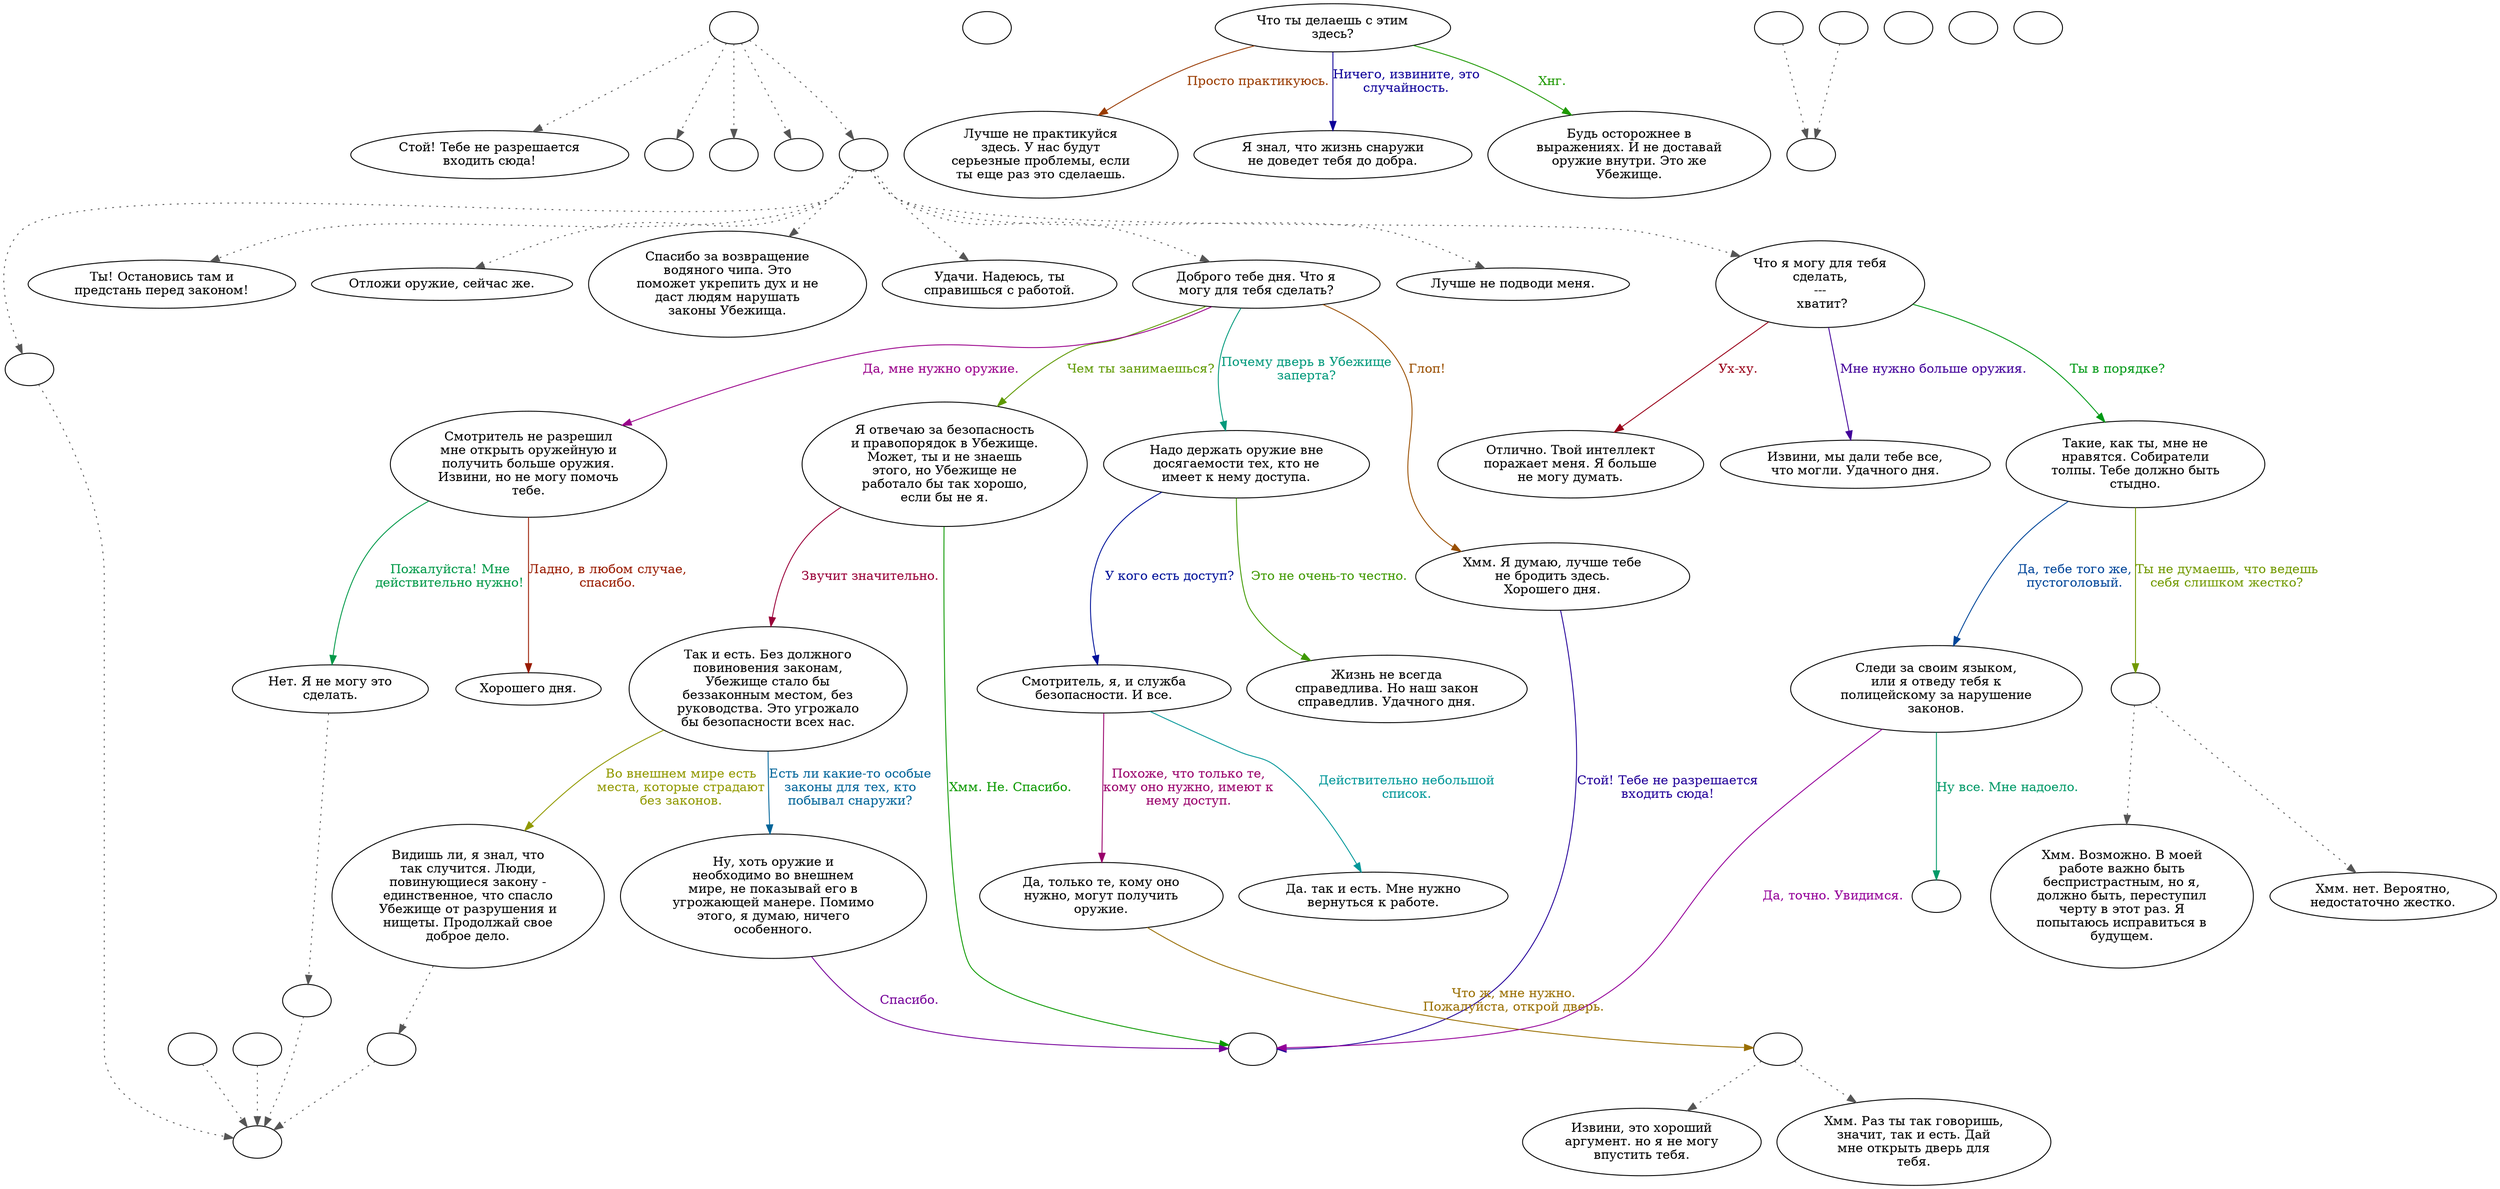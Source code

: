 digraph officer {
  "start" [style=filled       fillcolor="#FFFFFF"       color="#000000"]
  "start" -> "critter_p_proc" [style=dotted color="#555555"]
  "start" -> "destroy_p_proc" [style=dotted color="#555555"]
  "start" -> "map_enter_p_proc" [style=dotted color="#555555"]
  "start" -> "pickup_p_proc" [style=dotted color="#555555"]
  "start" -> "talk_p_proc" [style=dotted color="#555555"]
  "start" [label=""]
  "critter_p_proc" [style=filled       fillcolor="#FFFFFF"       color="#000000"]
  "critter_p_proc" [label="Стой! Тебе не разрешается\nвходить сюда!"]
  "damage_p_proc" [style=filled       fillcolor="#FFFFFF"       color="#000000"]
  "damage_p_proc" [label=""]
  "destroy_p_proc" [style=filled       fillcolor="#FFFFFF"       color="#000000"]
  "destroy_p_proc" [label=""]
  "map_enter_p_proc" [style=filled       fillcolor="#FFFFFF"       color="#000000"]
  "map_enter_p_proc" [label=""]
  "pickup_p_proc" [style=filled       fillcolor="#FFFFFF"       color="#000000"]
  "pickup_p_proc" [label=""]
  "talk_p_proc" [style=filled       fillcolor="#FFFFFF"       color="#000000"]
  "talk_p_proc" -> "get_reaction" [style=dotted color="#555555"]
  "talk_p_proc" -> "Officer00" [style=dotted color="#555555"]
  "talk_p_proc" -> "Officer27" [style=dotted color="#555555"]
  "talk_p_proc" -> "Officer01" [style=dotted color="#555555"]
  "talk_p_proc" -> "Officer25" [style=dotted color="#555555"]
  "talk_p_proc" -> "Officer02" [style=dotted color="#555555"]
  "talk_p_proc" -> "Officer26" [style=dotted color="#555555"]
  "talk_p_proc" -> "Officer18" [style=dotted color="#555555"]
  "talk_p_proc" [label=""]
  "Officer00" [style=filled       fillcolor="#FFFFFF"       color="#000000"]
  "Officer00" [label="Ты! Остановись там и\nпредстань перед законом!"]
  "Officer01" [style=filled       fillcolor="#FFFFFF"       color="#000000"]
  "Officer01" [label="Спасибо за возвращение\nводяного чипа. Это\nпоможет укрепить дух и не\nдаст людям нарушать\nзаконы Убежища."]
  "Officer02" [style=filled       fillcolor="#FFFFFF"       color="#000000"]
  "Officer02" [label="Доброго тебе дня. Что я\nмогу для тебя сделать?"]
  "Officer02" -> "Officer04" [label="Чем ты занимаешься?" color="#5E9900" fontcolor="#5E9900"]
  "Officer02" -> "Officer08" [label="Да, мне нужно оружие." color="#99008A" fontcolor="#99008A"]
  "Officer02" -> "Officer11" [label="Почему дверь в Убежище\nзаперта?" color="#00997B" fontcolor="#00997B"]
  "Officer02" -> "Officer03" [label="Глоп!" color="#994E00" fontcolor="#994E00"]
  "Officer03" [style=filled       fillcolor="#FFFFFF"       color="#000000"]
  "Officer03" [label="Хмм. Я думаю, лучше тебе\nне бродить здесь.\nХорошего дня."]
  "Officer03" -> "OfficerEnd" [label="Стой! Тебе не разрешается\nвходить сюда!" color="#220099" fontcolor="#220099"]
  "Officer04" [style=filled       fillcolor="#FFFFFF"       color="#000000"]
  "Officer04" [label="Я отвечаю за безопасность\nи правопорядок в Убежище.\nМожет, ты и не знаешь\nэтого, но Убежище не\nработало бы так хорошо,\nесли бы не я."]
  "Officer04" -> "OfficerEnd" [label="Хмм. Не. Спасибо." color="#0B9900" fontcolor="#0B9900"]
  "Officer04" -> "Officer05" [label="Звучит значительно." color="#990038" fontcolor="#990038"]
  "Officer05" [style=filled       fillcolor="#FFFFFF"       color="#000000"]
  "Officer05" [label="Так и есть. Без должного\nповиновения законам,\nУбежище стало бы\nбеззаконным местом, без\nруководства. Это угрожало\nбы безопасности всех нас."]
  "Officer05" -> "Officer06" [label="Есть ли какие-то особые\nзаконы для тех, кто\nпобывал снаружи?" color="#006499" fontcolor="#006499"]
  "Officer05" -> "Officer07" [label="Во внешнем мире есть\nместа, которые страдают\nбез законов." color="#919900" fontcolor="#919900"]
  "Officer06" [style=filled       fillcolor="#FFFFFF"       color="#000000"]
  "Officer06" [label="Ну, хоть оружие и\nнеобходимо во внешнем\nмире, не показывай его в\nугрожающей манере. Помимо\nэтого, я думаю, ничего\nособенного."]
  "Officer06" -> "OfficerEnd" [label="Спасибо." color="#750099" fontcolor="#750099"]
  "Officer07" [style=filled       fillcolor="#FFFFFF"       color="#000000"]
  "Officer07" -> "UpReact" [style=dotted color="#555555"]
  "Officer07" [label="Видишь ли, я знал, что\nтак случится. Люди,\nповинующиеся закону -\nединственное, что спасло\nУбежище от разрушения и\nнищеты. Продолжай свое\nдоброе дело."]
  "Officer08" [style=filled       fillcolor="#FFFFFF"       color="#000000"]
  "Officer08" [label="Смотритель не разрешил\nмне открыть оружейную и\nполучить больше оружия.\nИзвини, но не могу помочь\nтебе."]
  "Officer08" -> "Officer09" [label="Пожалуйста! Мне\nдействительно нужно!" color="#009948" fontcolor="#009948"]
  "Officer08" -> "Officer10" [label="Ладно, в любом случае,\nспасибо." color="#991B00" fontcolor="#991B00"]
  "Officer09" [style=filled       fillcolor="#FFFFFF"       color="#000000"]
  "Officer09" -> "DownReact" [style=dotted color="#555555"]
  "Officer09" [label="Нет. Я не могу это\nсделать."]
  "Officer10" [style=filled       fillcolor="#FFFFFF"       color="#000000"]
  "Officer10" [label="Хорошего дня."]
  "Officer11" [style=filled       fillcolor="#FFFFFF"       color="#000000"]
  "Officer11" [label="Надо держать оружие вне\nдосягаемости тех, кто не\nимеет к нему доступа."]
  "Officer11" -> "Officer13" [label="У кого есть доступ?" color="#001199" fontcolor="#001199"]
  "Officer11" -> "Officer12" [label="Это не очень-то честно." color="#3E9900" fontcolor="#3E9900"]
  "Officer12" [style=filled       fillcolor="#FFFFFF"       color="#000000"]
  "Officer12" [label="Жизнь не всегда\nсправедлива. Но наш закон\nсправедлив. Удачного дня."]
  "Officer13" [style=filled       fillcolor="#FFFFFF"       color="#000000"]
  "Officer13" [label="Смотритель, я, и служба\nбезопасности. И все."]
  "Officer13" -> "Officer15" [label="Похоже, что только те,\nкому оно нужно, имеют к\nнему доступ." color="#99006B" fontcolor="#99006B"]
  "Officer13" -> "Officer14" [label="Действительно небольшой\nсписок." color="#009799" fontcolor="#009799"]
  "Officer14" [style=filled       fillcolor="#FFFFFF"       color="#000000"]
  "Officer14" [label="Да. так и есть. Мне нужно\nвернуться к работе."]
  "Officer15" [style=filled       fillcolor="#FFFFFF"       color="#000000"]
  "Officer15" [label="Да, только те, кому оно\nнужно, могут получить\nоружие."]
  "Officer15" -> "Officer15a" [label="Что ж, мне нужно.\nПожалуйста, открой дверь." color="#996E00" fontcolor="#996E00"]
  "Officer15a" [style=filled       fillcolor="#FFFFFF"       color="#000000"]
  "Officer15a" -> "Officer17" [style=dotted color="#555555"]
  "Officer15a" -> "Officer16" [style=dotted color="#555555"]
  "Officer15a" [label=""]
  "Officer16" [style=filled       fillcolor="#FFFFFF"       color="#000000"]
  "Officer16" [label="Извини, это хороший\nаргумент. но я не могу\nвпустить тебя."]
  "Officer17" [style=filled       fillcolor="#FFFFFF"       color="#000000"]
  "Officer17" [label="Хмм. Раз ты так говоришь,\nзначит, так и есть. Дай\nмне открыть дверь для\nтебя."]
  "Officer18" [style=filled       fillcolor="#FFFFFF"       color="#000000"]
  "Officer18" [label="Что я могу для тебя\nсделать,\n---\n хватит?"]
  "Officer18" -> "Officer20" [label="Мне нужно больше оружия." color="#410099" fontcolor="#410099"]
  "Officer18" -> "Officer21" [label="Ты в порядке?" color="#009915" fontcolor="#009915"]
  "Officer18" -> "Officer19" [label="Ух-ху." color="#990018" fontcolor="#990018"]
  "Officer19" [style=filled       fillcolor="#FFFFFF"       color="#000000"]
  "Officer19" [label="Отлично. Твой интеллект\nпоражает меня. Я больше\nне могу думать."]
  "Officer20" [style=filled       fillcolor="#FFFFFF"       color="#000000"]
  "Officer20" [label="Извини, мы дали тебе все,\nчто могли. Удачного дня."]
  "Officer21" [style=filled       fillcolor="#FFFFFF"       color="#000000"]
  "Officer21" [label="Такие, как ты, мне не\nнравятся. Собиратели\nтолпы. Тебе должно быть\nстыдно."]
  "Officer21" -> "Officer22" [label="Да, тебе того же,\nпустоголовый." color="#004599" fontcolor="#004599"]
  "Officer21" -> "Officer21a" [label="Ты не думаешь, что ведешь\nсебя слишком жестко?" color="#719900" fontcolor="#719900"]
  "Officer21a" [style=filled       fillcolor="#FFFFFF"       color="#000000"]
  "Officer21a" -> "Officer23" [style=dotted color="#555555"]
  "Officer21a" -> "Officer24" [style=dotted color="#555555"]
  "Officer21a" [label=""]
  "Officer22" [style=filled       fillcolor="#FFFFFF"       color="#000000"]
  "Officer22" [label="Следи за своим языком,\nили я отведу тебя к\nполицейскому за нарушение\nзаконов."]
  "Officer22" -> "OfficerEnd" [label="Да, точно. Увидимся." color="#940099" fontcolor="#940099"]
  "Officer22" -> "OfficerCombat" [label="Ну все. Мне надоело." color="#009967" fontcolor="#009967"]
  "Officer23" [style=filled       fillcolor="#FFFFFF"       color="#000000"]
  "Officer23" [label="Хмм. Возможно. В моей\nработе важно быть\nбеспристрастным, но я,\nдолжно быть, переступил\nчерту в этот раз. Я\nпопытаюсь исправиться в\nбудущем."]
  "Officer24" [style=filled       fillcolor="#FFFFFF"       color="#000000"]
  "Officer24" [label="Хмм. нет. Вероятно,\nнедостаточно жестко."]
  "Officer25" [style=filled       fillcolor="#FFFFFF"       color="#000000"]
  "Officer25" [label="Удачи. Надеюсь, ты\nсправишься с работой."]
  "Officer26" [style=filled       fillcolor="#FFFFFF"       color="#000000"]
  "Officer26" [label="Лучше не подводи меня."]
  "Officer27" [style=filled       fillcolor="#FFFFFF"       color="#000000"]
  "Officer27" [label="Отложи оружие, сейчас же."]
  "Officer28" [style=filled       fillcolor="#FFFFFF"       color="#000000"]
  "Officer28" [label="Что ты делаешь с этим\nздесь?"]
  "Officer28" -> "Officer30" [label="Просто практикуюсь." color="#993B00" fontcolor="#993B00"]
  "Officer28" -> "Officer31" [label="Ничего, извините, это\nслучайность." color="#0E0099" fontcolor="#0E0099"]
  "Officer28" -> "Officer29" [label="Хнг." color="#1E9900" fontcolor="#1E9900"]
  "Officer29" [style=filled       fillcolor="#FFFFFF"       color="#000000"]
  "Officer29" [label="Будь осторожнее в\nвыражениях. И не доставай\nоружие внутри. Это же\nУбежище."]
  "Officer30" [style=filled       fillcolor="#FFFFFF"       color="#000000"]
  "Officer30" [label="Лучше не практикуйся\nздесь. У нас будут\nсерьезные проблемы, если\nты еще раз это сделаешь."]
  "Officer31" [style=filled       fillcolor="#FFFFFF"       color="#000000"]
  "Officer31" [label="Я знал, что жизнь снаружи\nне доведет тебя до добра."]
  "OfficerCombat" [style=filled       fillcolor="#FFFFFF"       color="#000000"]
  "OfficerCombat" [label=""]
  "OfficerEnd" [style=filled       fillcolor="#FFFFFF"       color="#000000"]
  "OfficerEnd" [label=""]
  "get_reaction" [style=filled       fillcolor="#FFFFFF"       color="#000000"]
  "get_reaction" -> "ReactToLevel" [style=dotted color="#555555"]
  "get_reaction" [label=""]
  "ReactToLevel" [style=filled       fillcolor="#FFFFFF"       color="#000000"]
  "ReactToLevel" [label=""]
  "LevelToReact" [style=filled       fillcolor="#FFFFFF"       color="#000000"]
  "LevelToReact" [label=""]
  "UpReact" [style=filled       fillcolor="#FFFFFF"       color="#000000"]
  "UpReact" -> "ReactToLevel" [style=dotted color="#555555"]
  "UpReact" [label=""]
  "DownReact" [style=filled       fillcolor="#FFFFFF"       color="#000000"]
  "DownReact" -> "ReactToLevel" [style=dotted color="#555555"]
  "DownReact" [label=""]
  "BottomReact" [style=filled       fillcolor="#FFFFFF"       color="#000000"]
  "BottomReact" [label=""]
  "TopReact" [style=filled       fillcolor="#FFFFFF"       color="#000000"]
  "TopReact" [label=""]
  "BigUpReact" [style=filled       fillcolor="#FFFFFF"       color="#000000"]
  "BigUpReact" -> "ReactToLevel" [style=dotted color="#555555"]
  "BigUpReact" [label=""]
  "BigDownReact" [style=filled       fillcolor="#FFFFFF"       color="#000000"]
  "BigDownReact" -> "ReactToLevel" [style=dotted color="#555555"]
  "BigDownReact" [label=""]
  "UpReactLevel" [style=filled       fillcolor="#FFFFFF"       color="#000000"]
  "UpReactLevel" -> "LevelToReact" [style=dotted color="#555555"]
  "UpReactLevel" [label=""]
  "DownReactLevel" [style=filled       fillcolor="#FFFFFF"       color="#000000"]
  "DownReactLevel" -> "LevelToReact" [style=dotted color="#555555"]
  "DownReactLevel" [label=""]
  "Goodbyes" [style=filled       fillcolor="#FFFFFF"       color="#000000"]
  "Goodbyes" [label=""]
}